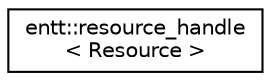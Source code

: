 digraph "Graphical Class Hierarchy"
{
 // LATEX_PDF_SIZE
  edge [fontname="Helvetica",fontsize="10",labelfontname="Helvetica",labelfontsize="10"];
  node [fontname="Helvetica",fontsize="10",shape=record];
  rankdir="LR";
  Node0 [label="entt::resource_handle\l\< Resource \>",height=0.2,width=0.4,color="black", fillcolor="white", style="filled",URL="$structentt_1_1resource__handle.html",tooltip="Shared resource handle."];
}
